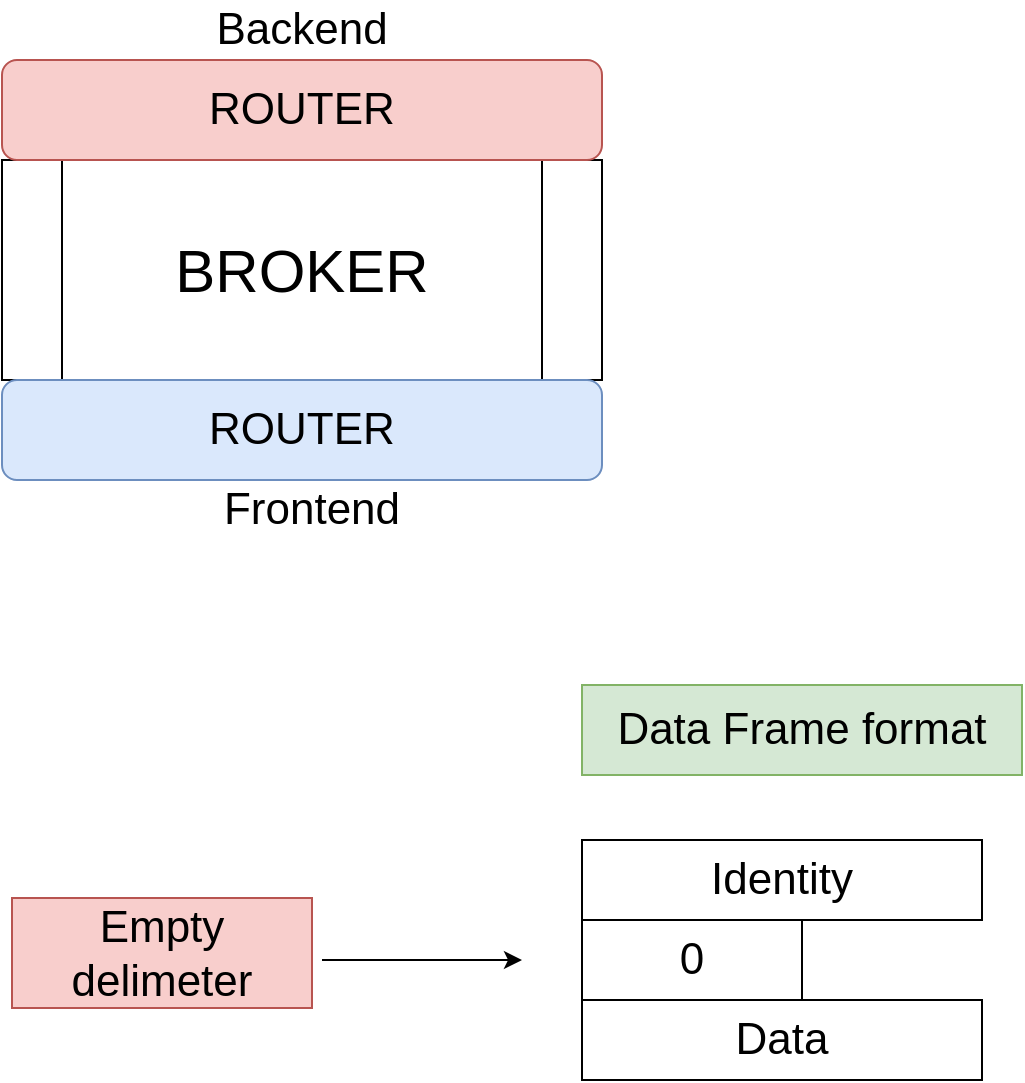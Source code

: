 <mxfile version="11.1.4" type="device"><diagram id="JoautSczTvQvlTX56cC-" name="Page-1"><mxGraphModel dx="1443" dy="808" grid="1" gridSize="10" guides="1" tooltips="1" connect="1" arrows="1" fold="1" page="1" pageScale="1" pageWidth="827" pageHeight="1169" math="0" shadow="0"><root><mxCell id="0"/><mxCell id="1" parent="0"/><mxCell id="6KWJEg5k1hKDcxdgiO67-7" value="BROKER" style="shape=process;whiteSpace=wrap;html=1;backgroundOutline=1;fontSize=30;" vertex="1" parent="1"><mxGeometry x="240" y="160" width="300" height="110" as="geometry"/></mxCell><mxCell id="6KWJEg5k1hKDcxdgiO67-9" value="ROUTER" style="rounded=1;whiteSpace=wrap;html=1;fontSize=22;fillColor=#dae8fc;strokeColor=#6c8ebf;" vertex="1" parent="1"><mxGeometry x="240" y="270" width="300" height="50" as="geometry"/></mxCell><mxCell id="6KWJEg5k1hKDcxdgiO67-10" value="Frontend" style="text;html=1;strokeColor=none;fillColor=none;align=center;verticalAlign=middle;whiteSpace=wrap;rounded=0;fontSize=22;" vertex="1" parent="1"><mxGeometry x="330" y="320" width="130" height="30" as="geometry"/></mxCell><mxCell id="6KWJEg5k1hKDcxdgiO67-11" value="ROUTER" style="rounded=1;whiteSpace=wrap;html=1;fontSize=22;fillColor=#f8cecc;strokeColor=#b85450;" vertex="1" parent="1"><mxGeometry x="240" y="110" width="300" height="50" as="geometry"/></mxCell><mxCell id="6KWJEg5k1hKDcxdgiO67-12" value="Backend" style="text;html=1;strokeColor=none;fillColor=none;align=center;verticalAlign=middle;whiteSpace=wrap;rounded=0;fontSize=22;" vertex="1" parent="1"><mxGeometry x="325" y="80" width="130" height="30" as="geometry"/></mxCell><mxCell id="6KWJEg5k1hKDcxdgiO67-14" value="Data Frame format" style="text;html=1;strokeColor=#82b366;fillColor=#d5e8d4;align=center;verticalAlign=middle;whiteSpace=wrap;rounded=0;fontSize=22;" vertex="1" parent="1"><mxGeometry x="530" y="422.5" width="220" height="45" as="geometry"/></mxCell><mxCell id="6KWJEg5k1hKDcxdgiO67-15" value="Identity" style="rounded=0;whiteSpace=wrap;html=1;fontSize=22;" vertex="1" parent="1"><mxGeometry x="530" y="500" width="200" height="40" as="geometry"/></mxCell><mxCell id="6KWJEg5k1hKDcxdgiO67-16" value="0" style="rounded=0;whiteSpace=wrap;html=1;fontSize=22;" vertex="1" parent="1"><mxGeometry x="530" y="540" width="110" height="40" as="geometry"/></mxCell><mxCell id="6KWJEg5k1hKDcxdgiO67-17" value="Data" style="rounded=0;whiteSpace=wrap;html=1;fontSize=22;" vertex="1" parent="1"><mxGeometry x="530" y="580" width="200" height="40" as="geometry"/></mxCell><mxCell id="6KWJEg5k1hKDcxdgiO67-18" value="" style="endArrow=classic;html=1;fontSize=22;" edge="1" parent="1"><mxGeometry width="50" height="50" relative="1" as="geometry"><mxPoint x="400" y="560" as="sourcePoint"/><mxPoint x="500" y="560" as="targetPoint"/></mxGeometry></mxCell><mxCell id="6KWJEg5k1hKDcxdgiO67-19" value="Empty delimeter" style="text;html=1;strokeColor=#b85450;fillColor=#f8cecc;align=center;verticalAlign=middle;whiteSpace=wrap;rounded=0;fontSize=22;" vertex="1" parent="1"><mxGeometry x="245" y="529" width="150" height="55" as="geometry"/></mxCell></root></mxGraphModel></diagram><diagram id="jdMb5sR8RvoVOELM-lkY" name="Page-2"><mxGraphModel dx="866" dy="485" grid="1" gridSize="10" guides="1" tooltips="1" connect="1" arrows="1" fold="1" page="1" pageScale="1" pageWidth="827" pageHeight="1169" math="0" shadow="0"><root><mxCell id="xOQ-RlXuF9C8b10-t22l-0"/><mxCell id="xOQ-RlXuF9C8b10-t22l-1" parent="xOQ-RlXuF9C8b10-t22l-0"/><mxCell id="xOQ-RlXuF9C8b10-t22l-2" value="backend.ipc" style="rounded=1;whiteSpace=wrap;html=1;fontSize=32;" vertex="1" parent="xOQ-RlXuF9C8b10-t22l-1"><mxGeometry x="280" y="200" width="290" height="50" as="geometry"/></mxCell><mxCell id="xOQ-RlXuF9C8b10-t22l-3" value="frontend.ipc" style="rounded=1;whiteSpace=wrap;html=1;fontSize=32;" vertex="1" parent="xOQ-RlXuF9C8b10-t22l-1"><mxGeometry x="280" y="480" width="290" height="50" as="geometry"/></mxCell><mxCell id="xOQ-RlXuF9C8b10-t22l-4" value="ROUTER" style="text;html=1;strokeColor=#6c8ebf;fillColor=#dae8fc;align=center;verticalAlign=middle;whiteSpace=wrap;rounded=0;fontSize=32;" vertex="1" parent="xOQ-RlXuF9C8b10-t22l-1"><mxGeometry x="280" y="450" width="290" height="30" as="geometry"/></mxCell><mxCell id="xOQ-RlXuF9C8b10-t22l-5" value="ROUTER" style="text;html=1;strokeColor=#6c8ebf;fillColor=#dae8fc;align=center;verticalAlign=middle;whiteSpace=wrap;rounded=0;fontSize=32;" vertex="1" parent="xOQ-RlXuF9C8b10-t22l-1"><mxGeometry x="280" y="250" width="290" height="30" as="geometry"/></mxCell><mxCell id="xOQ-RlXuF9C8b10-t22l-6" value="" style="endArrow=classic;html=1;fontSize=32;" edge="1" parent="xOQ-RlXuF9C8b10-t22l-1"><mxGeometry width="50" height="50" relative="1" as="geometry"><mxPoint x="310" y="80" as="sourcePoint"/><mxPoint x="310" y="180" as="targetPoint"/></mxGeometry></mxCell><mxCell id="xOQ-RlXuF9C8b10-t22l-7" value="READY" style="text;html=1;strokeColor=none;fillColor=none;align=center;verticalAlign=middle;whiteSpace=wrap;rounded=0;fontSize=26;" vertex="1" parent="xOQ-RlXuF9C8b10-t22l-1"><mxGeometry x="260" y="40" width="100" height="30" as="geometry"/></mxCell><mxCell id="xOQ-RlXuF9C8b10-t22l-8" value="#W1" style="shape=process;whiteSpace=wrap;html=1;backgroundOutline=1;fontSize=26;" vertex="1" parent="xOQ-RlXuF9C8b10-t22l-1"><mxGeometry x="707" y="50" width="120" height="60" as="geometry"/></mxCell><mxCell id="xOQ-RlXuF9C8b10-t22l-9" value="HELLO" style="text;html=1;strokeColor=none;fillColor=none;align=center;verticalAlign=middle;whiteSpace=wrap;rounded=0;fontSize=26;" vertex="1" parent="xOQ-RlXuF9C8b10-t22l-1"><mxGeometry x="290" y="650" width="100" height="30" as="geometry"/></mxCell><mxCell id="xOQ-RlXuF9C8b10-t22l-10" value="" style="endArrow=classic;html=1;fontSize=26;" edge="1" parent="xOQ-RlXuF9C8b10-t22l-1"><mxGeometry width="50" height="50" relative="1" as="geometry"><mxPoint x="340" y="630" as="sourcePoint"/><mxPoint x="340" y="540" as="targetPoint"/></mxGeometry></mxCell></root></mxGraphModel></diagram></mxfile>
